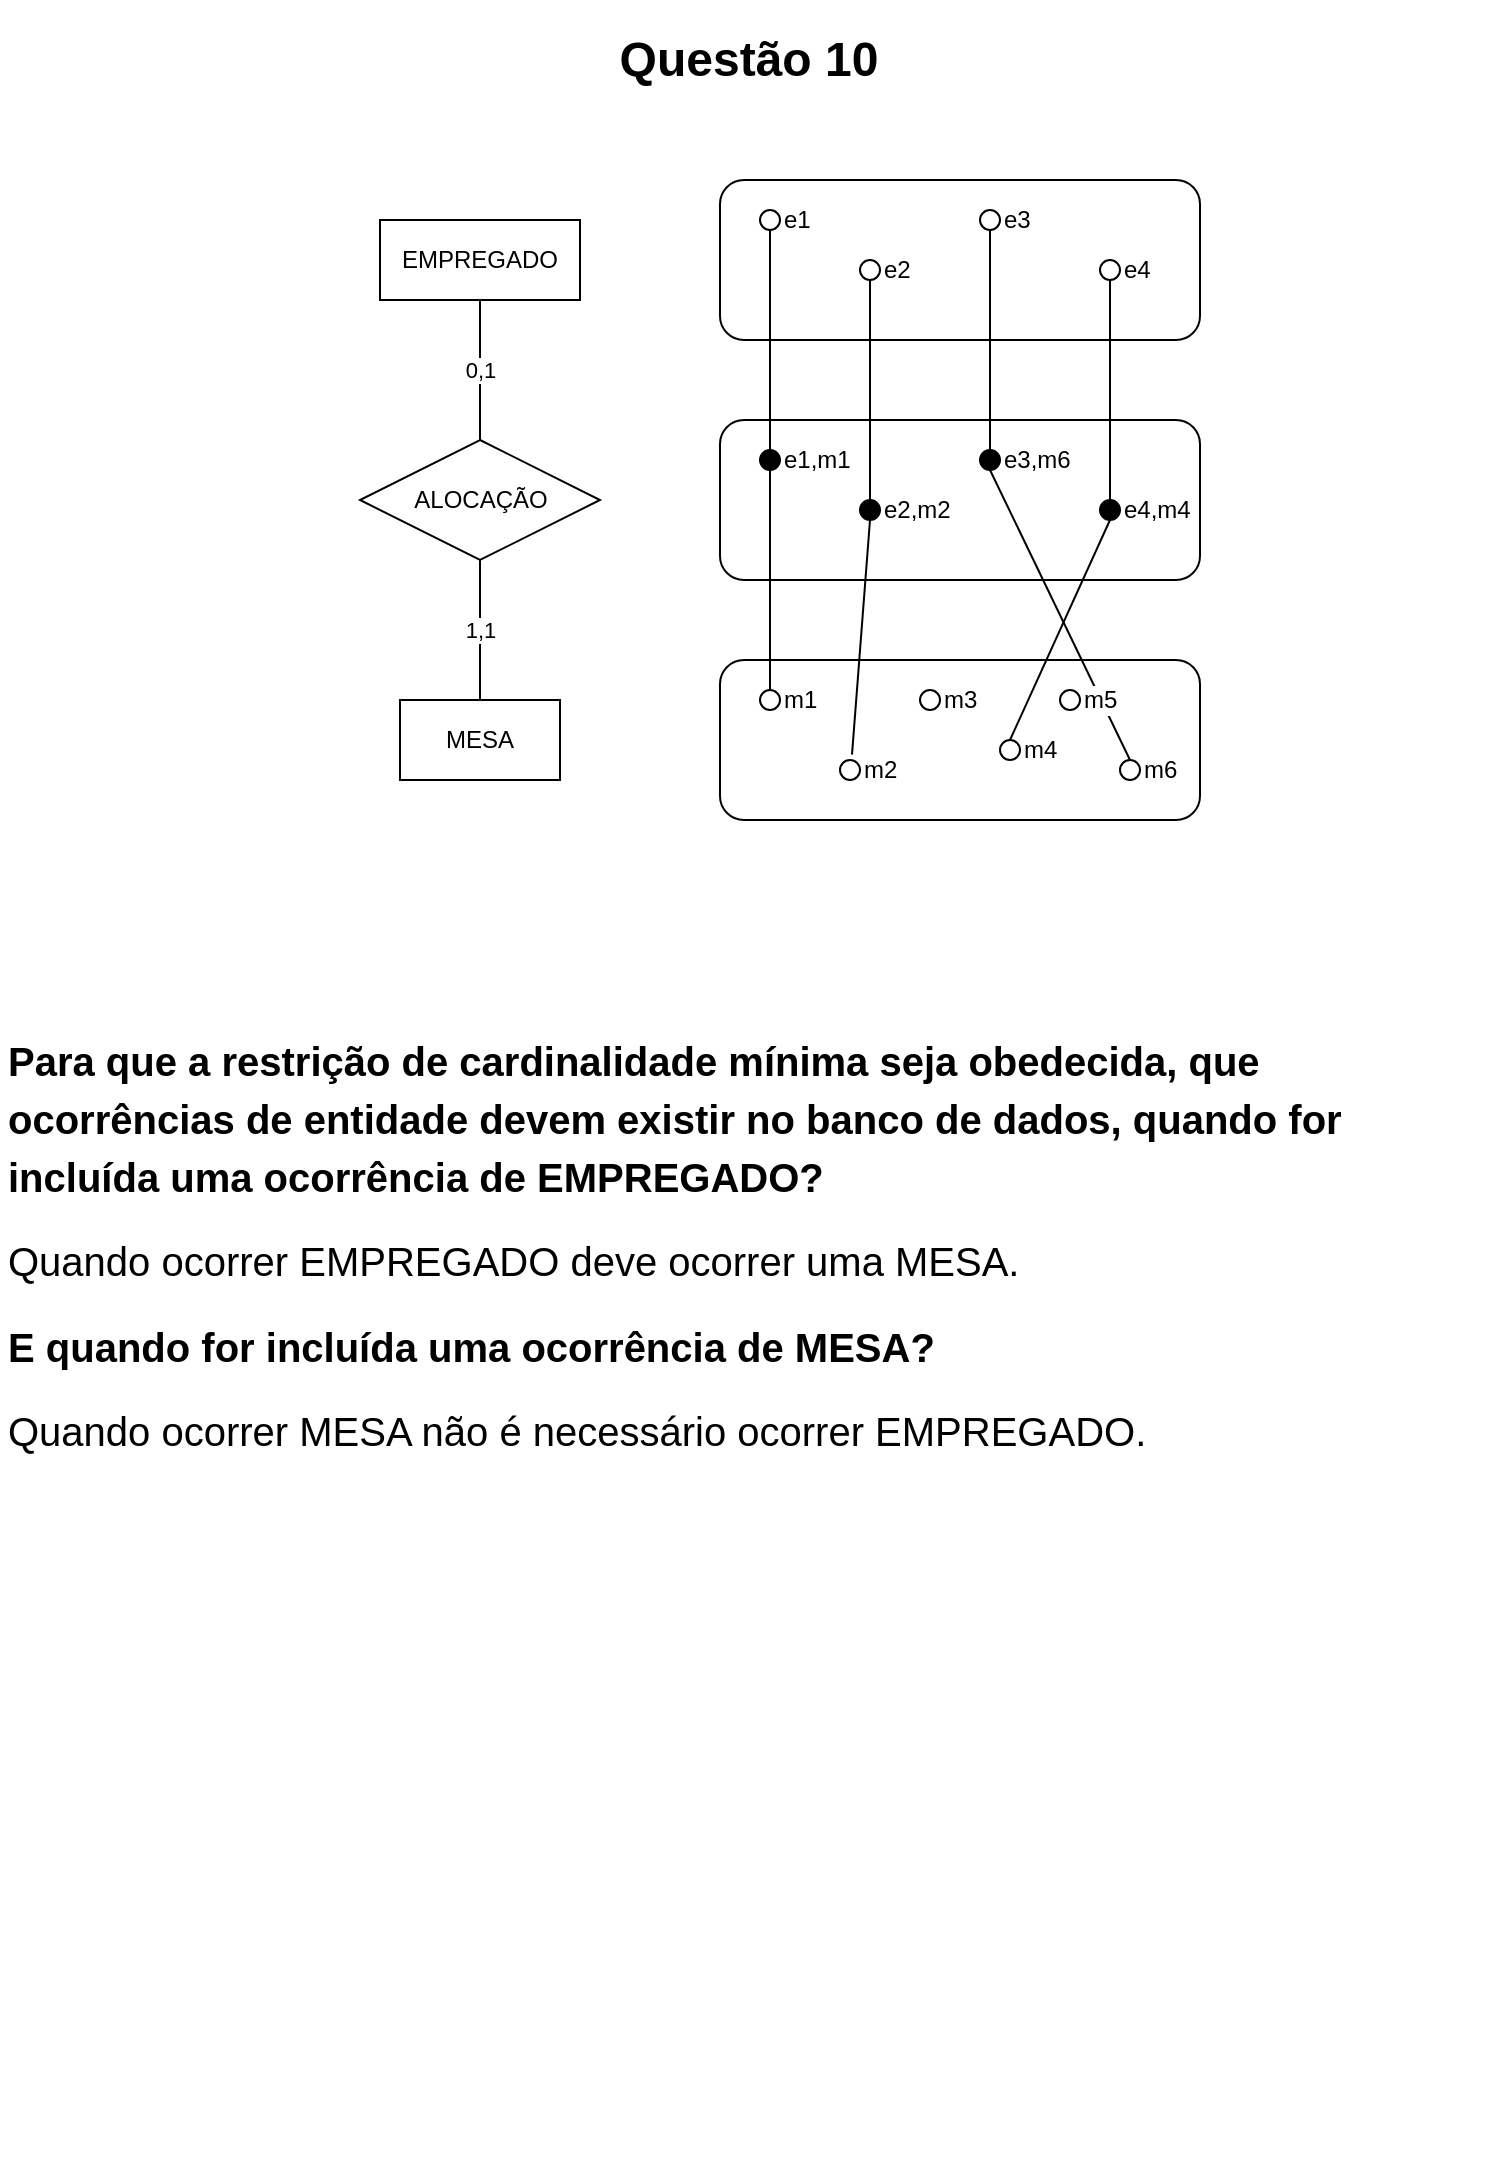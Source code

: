 <mxfile>
    <diagram id="lpKGh_ZZmH6A0EWYgQ_b" name="Questão">
        <mxGraphModel dx="760" dy="1067" grid="1" gridSize="10" guides="1" tooltips="1" connect="1" arrows="1" fold="1" page="1" pageScale="1" pageWidth="827" pageHeight="1169" math="0" shadow="0">
            <root>
                <mxCell id="0"/>
                <mxCell id="1" parent="0"/>
                <mxCell id="K8ixmE3VCN6pQSZZg9Ir-34" value="&lt;h1&gt;Questão 10&lt;/h1&gt;" style="text;html=1;strokeColor=none;fillColor=none;spacing=5;spacingTop=-20;whiteSpace=wrap;overflow=hidden;rounded=0;align=center;verticalAlign=top;" parent="1" vertex="1">
                    <mxGeometry x="40" y="40" width="749" height="40" as="geometry"/>
                </mxCell>
                <mxCell id="129" value="0,1" style="edgeStyle=none;rounded=0;orthogonalLoop=1;jettySize=auto;html=1;endArrow=none;endFill=0;" parent="1" source="122" target="125" edge="1">
                    <mxGeometry relative="1" as="geometry"/>
                </mxCell>
                <mxCell id="122" value="EMPREGADO" style="whiteSpace=wrap;html=1;align=center;" parent="1" vertex="1">
                    <mxGeometry x="230" y="140" width="100" height="40" as="geometry"/>
                </mxCell>
                <mxCell id="130" value="1,1" style="edgeStyle=none;rounded=0;orthogonalLoop=1;jettySize=auto;html=1;endArrow=none;endFill=0;" parent="1" source="124" target="125" edge="1">
                    <mxGeometry relative="1" as="geometry"/>
                </mxCell>
                <mxCell id="124" value="MESA" style="whiteSpace=wrap;html=1;align=center;" parent="1" vertex="1">
                    <mxGeometry x="240" y="380" width="80" height="40" as="geometry"/>
                </mxCell>
                <mxCell id="125" value="ALOCAÇÃO" style="shape=rhombus;html=1;dashed=0;whitespace=wrap;perimeter=rhombusPerimeter;" parent="1" vertex="1">
                    <mxGeometry x="220" y="250" width="120" height="60" as="geometry"/>
                </mxCell>
                <mxCell id="134" value="&lt;h1 style=&quot;text-align: left&quot;&gt;&lt;span style=&quot;left: 232.963px ; top: 693.261px ; font-size: 20px ; font-family: sans-serif ; transform: scalex(0.935)&quot; dir=&quot;ltr&quot;&gt;Para que a restrição de cardi&lt;/span&gt;&lt;span style=&quot;left: 113.983px ; top: 719.721px ; font-size: 20px ; font-family: sans-serif ; transform: scalex(0.968)&quot; dir=&quot;ltr&quot;&gt;nalidade mínima seja obedecida, que ocorrências de entidade devem existir &lt;/span&gt;&lt;span style=&quot;left: 113.983px ; top: 746.161px ; font-size: 20px ; font-family: sans-serif ; transform: scalex(0.972)&quot; dir=&quot;ltr&quot;&gt;no banco de dados, quando for incluída uma ocorrência de &lt;/span&gt;&lt;span style=&quot;left: 626.983px ; top: 746.161px ; font-size: 20px ; font-family: sans-serif ; transform: scalex(0.871)&quot; dir=&quot;ltr&quot;&gt;EMPREGADO&lt;/span&gt;&lt;span style=&quot;left: 740.263px ; top: 746.161px ; font-size: 20px ; font-family: sans-serif ; transform: scalex(0.88)&quot; dir=&quot;ltr&quot;&gt;?&lt;/span&gt;&lt;/h1&gt;&lt;p style=&quot;text-align: left&quot;&gt;&lt;font face=&quot;sans-serif&quot;&gt;&lt;span style=&quot;font-size: 20px&quot;&gt;Quando ocorrer EMPREGADO deve ocorrer uma MESA.&lt;/span&gt;&lt;/font&gt;&lt;span style=&quot;font-size: 20px ; font-family: sans-serif&quot;&gt;&amp;nbsp;&lt;/span&gt;&lt;/p&gt;&lt;h1 style=&quot;text-align: left&quot;&gt;&lt;span style=&quot;left: 740.263px ; top: 746.161px ; font-size: 20px ; font-family: sans-serif ; transform: scalex(0.88)&quot; dir=&quot;ltr&quot;&gt;E &lt;/span&gt;&lt;span style=&quot;left: 113.983px ; top: 772.621px ; font-size: 20px ; font-family: sans-serif ; transform: scalex(0.97)&quot; dir=&quot;ltr&quot;&gt;quando for incluída uma ocorrência de &lt;/span&gt;&lt;span style=&quot;left: 450.303px ; top: 772.621px ; font-size: 20px ; font-family: sans-serif ; transform: scalex(0.886)&quot; dir=&quot;ltr&quot;&gt;MESA&lt;/span&gt;&lt;span style=&quot;left: 500.483px ; top: 772.621px ; font-size: 20px ; font-family: sans-serif&quot; dir=&quot;ltr&quot;&gt;?&lt;/span&gt;&lt;br&gt;&lt;/h1&gt;&lt;div style=&quot;text-align: left&quot;&gt;&lt;span style=&quot;font-family: sans-serif ; font-size: 20px&quot;&gt;Quando ocorrer MESA não é necessário ocorrer EMPREGADO.&amp;nbsp;&lt;/span&gt;&lt;br&gt;&lt;/div&gt;" style="text;html=1;strokeColor=none;fillColor=none;spacing=5;spacingTop=-20;whiteSpace=wrap;overflow=hidden;rounded=0;align=center;verticalAlign=top;" parent="1" vertex="1">
                    <mxGeometry x="40" y="540" width="749" height="580" as="geometry"/>
                </mxCell>
                <mxCell id="159" value="" style="group" parent="1" vertex="1" connectable="0">
                    <mxGeometry x="400" y="120" width="240" height="80" as="geometry"/>
                </mxCell>
                <mxCell id="149" value="" style="rounded=1;whiteSpace=wrap;html=1;" parent="159" vertex="1">
                    <mxGeometry width="240" height="80" as="geometry"/>
                </mxCell>
                <mxCell id="150" value="e1" style="ellipse;whiteSpace=wrap;html=1;aspect=fixed;labelPosition=right;verticalLabelPosition=middle;align=left;verticalAlign=middle;" parent="159" vertex="1">
                    <mxGeometry x="20" y="15" width="10" height="10" as="geometry"/>
                </mxCell>
                <mxCell id="155" value="e2" style="ellipse;whiteSpace=wrap;html=1;aspect=fixed;labelPosition=right;verticalLabelPosition=middle;align=left;verticalAlign=middle;" parent="159" vertex="1">
                    <mxGeometry x="70" y="40" width="10" height="10" as="geometry"/>
                </mxCell>
                <mxCell id="156" value="e3" style="ellipse;whiteSpace=wrap;html=1;aspect=fixed;labelPosition=right;verticalLabelPosition=middle;align=left;verticalAlign=middle;" parent="159" vertex="1">
                    <mxGeometry x="130" y="15" width="10" height="10" as="geometry"/>
                </mxCell>
                <mxCell id="157" value="e4" style="ellipse;whiteSpace=wrap;html=1;aspect=fixed;labelPosition=right;verticalLabelPosition=middle;align=left;verticalAlign=middle;" parent="159" vertex="1">
                    <mxGeometry x="190" y="40" width="10" height="10" as="geometry"/>
                </mxCell>
                <mxCell id="160" value="e1,m1" style="group" parent="1" vertex="1" connectable="0">
                    <mxGeometry x="400" y="240" width="240" height="80" as="geometry"/>
                </mxCell>
                <mxCell id="161" value="" style="rounded=1;whiteSpace=wrap;html=1;" parent="160" vertex="1">
                    <mxGeometry width="240" height="80" as="geometry"/>
                </mxCell>
                <mxCell id="162" value="e1,m1" style="ellipse;whiteSpace=wrap;html=1;aspect=fixed;labelPosition=right;verticalLabelPosition=middle;align=left;verticalAlign=middle;labelBackgroundColor=none;fillColor=#000000;" parent="160" vertex="1">
                    <mxGeometry x="20" y="15" width="10" height="10" as="geometry"/>
                </mxCell>
                <mxCell id="163" value="e2,m2" style="ellipse;whiteSpace=wrap;html=1;aspect=fixed;labelPosition=right;verticalLabelPosition=middle;align=left;verticalAlign=middle;labelBackgroundColor=none;fillColor=#000000;" parent="160" vertex="1">
                    <mxGeometry x="70" y="40" width="10" height="10" as="geometry"/>
                </mxCell>
                <mxCell id="164" value="e3,m6" style="ellipse;whiteSpace=wrap;html=1;aspect=fixed;labelPosition=right;verticalLabelPosition=middle;align=left;verticalAlign=middle;labelBackgroundColor=none;fillColor=#000000;" parent="160" vertex="1">
                    <mxGeometry x="130" y="15" width="10" height="10" as="geometry"/>
                </mxCell>
                <mxCell id="165" value="e4,m4" style="ellipse;whiteSpace=wrap;html=1;aspect=fixed;labelPosition=right;verticalLabelPosition=middle;align=left;verticalAlign=middle;labelBackgroundColor=none;fillColor=#000000;" parent="160" vertex="1">
                    <mxGeometry x="190" y="40" width="10" height="10" as="geometry"/>
                </mxCell>
                <mxCell id="166" value="" style="group" parent="1" vertex="1" connectable="0">
                    <mxGeometry x="400" y="360" width="240" height="80" as="geometry"/>
                </mxCell>
                <mxCell id="167" value="" style="rounded=1;whiteSpace=wrap;html=1;" parent="166" vertex="1">
                    <mxGeometry width="240" height="80" as="geometry"/>
                </mxCell>
                <mxCell id="168" value="m1" style="ellipse;whiteSpace=wrap;html=1;aspect=fixed;labelPosition=right;verticalLabelPosition=middle;align=left;verticalAlign=middle;" parent="166" vertex="1">
                    <mxGeometry x="20" y="15" width="10" height="10" as="geometry"/>
                </mxCell>
                <mxCell id="169" value="m2" style="ellipse;whiteSpace=wrap;html=1;aspect=fixed;labelPosition=right;verticalLabelPosition=middle;align=left;verticalAlign=middle;" parent="166" vertex="1">
                    <mxGeometry x="60" y="50" width="10" height="10" as="geometry"/>
                </mxCell>
                <mxCell id="170" value="m3" style="ellipse;whiteSpace=wrap;html=1;aspect=fixed;labelPosition=right;verticalLabelPosition=middle;align=left;verticalAlign=middle;" parent="166" vertex="1">
                    <mxGeometry x="100" y="15" width="10" height="10" as="geometry"/>
                </mxCell>
                <mxCell id="171" value="m4" style="ellipse;whiteSpace=wrap;html=1;aspect=fixed;labelPosition=right;verticalLabelPosition=middle;align=left;verticalAlign=middle;" parent="166" vertex="1">
                    <mxGeometry x="140" y="40" width="10" height="10" as="geometry"/>
                </mxCell>
                <mxCell id="178" value="m6" style="ellipse;whiteSpace=wrap;html=1;aspect=fixed;labelPosition=right;verticalLabelPosition=middle;align=left;verticalAlign=middle;" parent="166" vertex="1">
                    <mxGeometry x="200" y="50" width="10" height="10" as="geometry"/>
                </mxCell>
                <mxCell id="172" style="edgeStyle=none;rounded=0;orthogonalLoop=1;jettySize=auto;html=1;endArrow=none;endFill=0;" parent="1" source="150" target="162" edge="1">
                    <mxGeometry relative="1" as="geometry"/>
                </mxCell>
                <mxCell id="174" style="edgeStyle=none;rounded=0;orthogonalLoop=1;jettySize=auto;html=1;exitX=0.5;exitY=1;exitDx=0;exitDy=0;entryX=0.5;entryY=0;entryDx=0;entryDy=0;endArrow=none;endFill=0;" parent="1" source="155" target="163" edge="1">
                    <mxGeometry relative="1" as="geometry"/>
                </mxCell>
                <mxCell id="175" style="edgeStyle=none;rounded=0;orthogonalLoop=1;jettySize=auto;html=1;exitX=0.5;exitY=0;exitDx=0;exitDy=0;entryX=0.5;entryY=1;entryDx=0;entryDy=0;endArrow=none;endFill=0;" parent="1" source="164" target="156" edge="1">
                    <mxGeometry relative="1" as="geometry"/>
                </mxCell>
                <mxCell id="176" style="edgeStyle=none;rounded=0;orthogonalLoop=1;jettySize=auto;html=1;exitX=0.5;exitY=1;exitDx=0;exitDy=0;entryX=0.5;entryY=0;entryDx=0;entryDy=0;endArrow=none;endFill=0;" parent="1" source="157" target="165" edge="1">
                    <mxGeometry relative="1" as="geometry"/>
                </mxCell>
                <mxCell id="179" style="edgeStyle=none;rounded=0;orthogonalLoop=1;jettySize=auto;html=1;exitX=0.5;exitY=1;exitDx=0;exitDy=0;entryX=0.5;entryY=0;entryDx=0;entryDy=0;endArrow=none;endFill=0;" parent="1" source="164" target="178" edge="1">
                    <mxGeometry relative="1" as="geometry"/>
                </mxCell>
                <mxCell id="180" value="m5" style="ellipse;whiteSpace=wrap;html=1;aspect=fixed;labelPosition=right;verticalLabelPosition=middle;align=left;verticalAlign=middle;labelBackgroundColor=#ffffff;" parent="1" vertex="1">
                    <mxGeometry x="570" y="375" width="10" height="10" as="geometry"/>
                </mxCell>
                <mxCell id="181" style="edgeStyle=none;rounded=0;orthogonalLoop=1;jettySize=auto;html=1;exitX=0.5;exitY=1;exitDx=0;exitDy=0;entryX=0.6;entryY=-0.267;entryDx=0;entryDy=0;endArrow=none;endFill=0;entryPerimeter=0;" parent="1" source="163" target="169" edge="1">
                    <mxGeometry relative="1" as="geometry"/>
                </mxCell>
                <mxCell id="182" style="edgeStyle=none;rounded=0;orthogonalLoop=1;jettySize=auto;html=1;exitX=0.5;exitY=1;exitDx=0;exitDy=0;endArrow=none;endFill=0;" parent="1" source="162" target="168" edge="1">
                    <mxGeometry relative="1" as="geometry"/>
                </mxCell>
                <mxCell id="183" style="edgeStyle=none;rounded=0;orthogonalLoop=1;jettySize=auto;html=1;exitX=0.5;exitY=1;exitDx=0;exitDy=0;entryX=0.5;entryY=0;entryDx=0;entryDy=0;endArrow=none;endFill=0;" parent="1" source="165" target="171" edge="1">
                    <mxGeometry relative="1" as="geometry"/>
                </mxCell>
            </root>
        </mxGraphModel>
    </diagram>
</mxfile>
